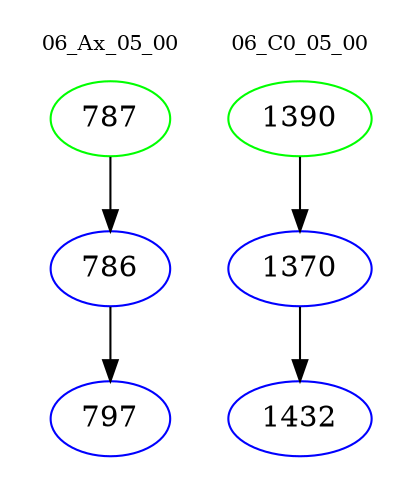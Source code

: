 digraph{
subgraph cluster_0 {
color = white
label = "06_Ax_05_00";
fontsize=10;
T0_787 [label="787", color="green"]
T0_787 -> T0_786 [color="black"]
T0_786 [label="786", color="blue"]
T0_786 -> T0_797 [color="black"]
T0_797 [label="797", color="blue"]
}
subgraph cluster_1 {
color = white
label = "06_C0_05_00";
fontsize=10;
T1_1390 [label="1390", color="green"]
T1_1390 -> T1_1370 [color="black"]
T1_1370 [label="1370", color="blue"]
T1_1370 -> T1_1432 [color="black"]
T1_1432 [label="1432", color="blue"]
}
}
